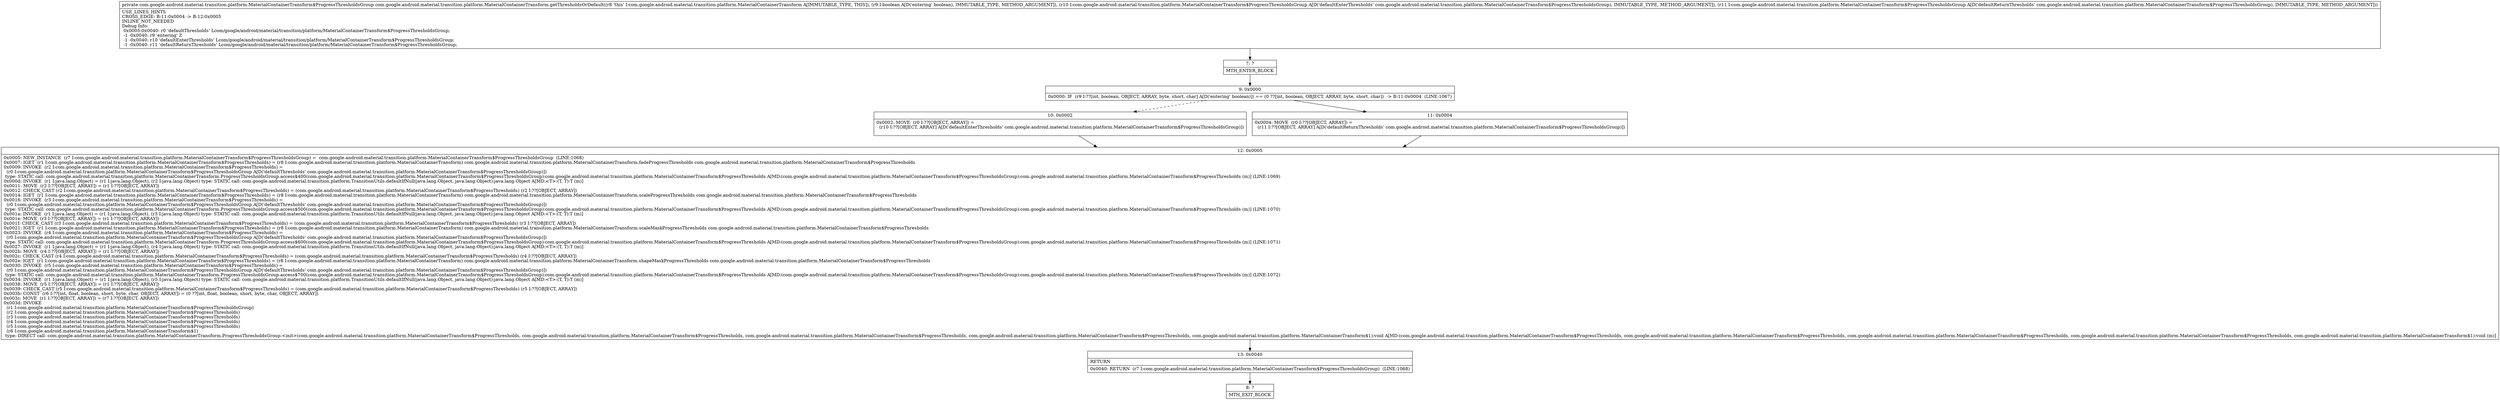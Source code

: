 digraph "CFG forcom.google.android.material.transition.platform.MaterialContainerTransform.getThresholdsOrDefault(ZLcom\/google\/android\/material\/transition\/platform\/MaterialContainerTransform$ProgressThresholdsGroup;Lcom\/google\/android\/material\/transition\/platform\/MaterialContainerTransform$ProgressThresholdsGroup;)Lcom\/google\/android\/material\/transition\/platform\/MaterialContainerTransform$ProgressThresholdsGroup;" {
Node_7 [shape=record,label="{7\:\ ?|MTH_ENTER_BLOCK\l}"];
Node_9 [shape=record,label="{9\:\ 0x0000|0x0000: IF  (r9 I:??[int, boolean, OBJECT, ARRAY, byte, short, char] A[D('entering' boolean)]) == (0 ??[int, boolean, OBJECT, ARRAY, byte, short, char])  \-\> B:11:0x0004  (LINE:1067)\l}"];
Node_10 [shape=record,label="{10\:\ 0x0002|0x0002: MOVE  (r0 I:??[OBJECT, ARRAY]) = \l  (r10 I:??[OBJECT, ARRAY] A[D('defaultEnterThresholds' com.google.android.material.transition.platform.MaterialContainerTransform$ProgressThresholdsGroup)])\l \l}"];
Node_12 [shape=record,label="{12\:\ 0x0005|0x0005: NEW_INSTANCE  (r7 I:com.google.android.material.transition.platform.MaterialContainerTransform$ProgressThresholdsGroup) =  com.google.android.material.transition.platform.MaterialContainerTransform$ProgressThresholdsGroup  (LINE:1068)\l0x0007: IGET  (r1 I:com.google.android.material.transition.platform.MaterialContainerTransform$ProgressThresholds) = (r8 I:com.google.android.material.transition.platform.MaterialContainerTransform) com.google.android.material.transition.platform.MaterialContainerTransform.fadeProgressThresholds com.google.android.material.transition.platform.MaterialContainerTransform$ProgressThresholds \l0x0009: INVOKE  (r2 I:com.google.android.material.transition.platform.MaterialContainerTransform$ProgressThresholds) = \l  (r0 I:com.google.android.material.transition.platform.MaterialContainerTransform$ProgressThresholdsGroup A[D('defaultThresholds' com.google.android.material.transition.platform.MaterialContainerTransform$ProgressThresholdsGroup)])\l type: STATIC call: com.google.android.material.transition.platform.MaterialContainerTransform.ProgressThresholdsGroup.access$400(com.google.android.material.transition.platform.MaterialContainerTransform$ProgressThresholdsGroup):com.google.android.material.transition.platform.MaterialContainerTransform$ProgressThresholds A[MD:(com.google.android.material.transition.platform.MaterialContainerTransform$ProgressThresholdsGroup):com.google.android.material.transition.platform.MaterialContainerTransform$ProgressThresholds (m)] (LINE:1069)\l0x000d: INVOKE  (r1 I:java.lang.Object) = (r1 I:java.lang.Object), (r2 I:java.lang.Object) type: STATIC call: com.google.android.material.transition.platform.TransitionUtils.defaultIfNull(java.lang.Object, java.lang.Object):java.lang.Object A[MD:\<T\>:(T, T):T (m)]\l0x0011: MOVE  (r2 I:??[OBJECT, ARRAY]) = (r1 I:??[OBJECT, ARRAY]) \l0x0012: CHECK_CAST (r2 I:com.google.android.material.transition.platform.MaterialContainerTransform$ProgressThresholds) = (com.google.android.material.transition.platform.MaterialContainerTransform$ProgressThresholds) (r2 I:??[OBJECT, ARRAY]) \l0x0014: IGET  (r1 I:com.google.android.material.transition.platform.MaterialContainerTransform$ProgressThresholds) = (r8 I:com.google.android.material.transition.platform.MaterialContainerTransform) com.google.android.material.transition.platform.MaterialContainerTransform.scaleProgressThresholds com.google.android.material.transition.platform.MaterialContainerTransform$ProgressThresholds \l0x0016: INVOKE  (r3 I:com.google.android.material.transition.platform.MaterialContainerTransform$ProgressThresholds) = \l  (r0 I:com.google.android.material.transition.platform.MaterialContainerTransform$ProgressThresholdsGroup A[D('defaultThresholds' com.google.android.material.transition.platform.MaterialContainerTransform$ProgressThresholdsGroup)])\l type: STATIC call: com.google.android.material.transition.platform.MaterialContainerTransform.ProgressThresholdsGroup.access$500(com.google.android.material.transition.platform.MaterialContainerTransform$ProgressThresholdsGroup):com.google.android.material.transition.platform.MaterialContainerTransform$ProgressThresholds A[MD:(com.google.android.material.transition.platform.MaterialContainerTransform$ProgressThresholdsGroup):com.google.android.material.transition.platform.MaterialContainerTransform$ProgressThresholds (m)] (LINE:1070)\l0x001a: INVOKE  (r1 I:java.lang.Object) = (r1 I:java.lang.Object), (r3 I:java.lang.Object) type: STATIC call: com.google.android.material.transition.platform.TransitionUtils.defaultIfNull(java.lang.Object, java.lang.Object):java.lang.Object A[MD:\<T\>:(T, T):T (m)]\l0x001e: MOVE  (r3 I:??[OBJECT, ARRAY]) = (r1 I:??[OBJECT, ARRAY]) \l0x001f: CHECK_CAST (r3 I:com.google.android.material.transition.platform.MaterialContainerTransform$ProgressThresholds) = (com.google.android.material.transition.platform.MaterialContainerTransform$ProgressThresholds) (r3 I:??[OBJECT, ARRAY]) \l0x0021: IGET  (r1 I:com.google.android.material.transition.platform.MaterialContainerTransform$ProgressThresholds) = (r8 I:com.google.android.material.transition.platform.MaterialContainerTransform) com.google.android.material.transition.platform.MaterialContainerTransform.scaleMaskProgressThresholds com.google.android.material.transition.platform.MaterialContainerTransform$ProgressThresholds \l0x0023: INVOKE  (r4 I:com.google.android.material.transition.platform.MaterialContainerTransform$ProgressThresholds) = \l  (r0 I:com.google.android.material.transition.platform.MaterialContainerTransform$ProgressThresholdsGroup A[D('defaultThresholds' com.google.android.material.transition.platform.MaterialContainerTransform$ProgressThresholdsGroup)])\l type: STATIC call: com.google.android.material.transition.platform.MaterialContainerTransform.ProgressThresholdsGroup.access$600(com.google.android.material.transition.platform.MaterialContainerTransform$ProgressThresholdsGroup):com.google.android.material.transition.platform.MaterialContainerTransform$ProgressThresholds A[MD:(com.google.android.material.transition.platform.MaterialContainerTransform$ProgressThresholdsGroup):com.google.android.material.transition.platform.MaterialContainerTransform$ProgressThresholds (m)] (LINE:1071)\l0x0027: INVOKE  (r1 I:java.lang.Object) = (r1 I:java.lang.Object), (r4 I:java.lang.Object) type: STATIC call: com.google.android.material.transition.platform.TransitionUtils.defaultIfNull(java.lang.Object, java.lang.Object):java.lang.Object A[MD:\<T\>:(T, T):T (m)]\l0x002b: MOVE  (r4 I:??[OBJECT, ARRAY]) = (r1 I:??[OBJECT, ARRAY]) \l0x002c: CHECK_CAST (r4 I:com.google.android.material.transition.platform.MaterialContainerTransform$ProgressThresholds) = (com.google.android.material.transition.platform.MaterialContainerTransform$ProgressThresholds) (r4 I:??[OBJECT, ARRAY]) \l0x002e: IGET  (r1 I:com.google.android.material.transition.platform.MaterialContainerTransform$ProgressThresholds) = (r8 I:com.google.android.material.transition.platform.MaterialContainerTransform) com.google.android.material.transition.platform.MaterialContainerTransform.shapeMaskProgressThresholds com.google.android.material.transition.platform.MaterialContainerTransform$ProgressThresholds \l0x0030: INVOKE  (r5 I:com.google.android.material.transition.platform.MaterialContainerTransform$ProgressThresholds) = \l  (r0 I:com.google.android.material.transition.platform.MaterialContainerTransform$ProgressThresholdsGroup A[D('defaultThresholds' com.google.android.material.transition.platform.MaterialContainerTransform$ProgressThresholdsGroup)])\l type: STATIC call: com.google.android.material.transition.platform.MaterialContainerTransform.ProgressThresholdsGroup.access$700(com.google.android.material.transition.platform.MaterialContainerTransform$ProgressThresholdsGroup):com.google.android.material.transition.platform.MaterialContainerTransform$ProgressThresholds A[MD:(com.google.android.material.transition.platform.MaterialContainerTransform$ProgressThresholdsGroup):com.google.android.material.transition.platform.MaterialContainerTransform$ProgressThresholds (m)] (LINE:1072)\l0x0034: INVOKE  (r1 I:java.lang.Object) = (r1 I:java.lang.Object), (r5 I:java.lang.Object) type: STATIC call: com.google.android.material.transition.platform.TransitionUtils.defaultIfNull(java.lang.Object, java.lang.Object):java.lang.Object A[MD:\<T\>:(T, T):T (m)]\l0x0038: MOVE  (r5 I:??[OBJECT, ARRAY]) = (r1 I:??[OBJECT, ARRAY]) \l0x0039: CHECK_CAST (r5 I:com.google.android.material.transition.platform.MaterialContainerTransform$ProgressThresholds) = (com.google.android.material.transition.platform.MaterialContainerTransform$ProgressThresholds) (r5 I:??[OBJECT, ARRAY]) \l0x003b: CONST  (r6 I:??[int, float, boolean, short, byte, char, OBJECT, ARRAY]) = (0 ??[int, float, boolean, short, byte, char, OBJECT, ARRAY]) \l0x003c: MOVE  (r1 I:??[OBJECT, ARRAY]) = (r7 I:??[OBJECT, ARRAY]) \l0x003d: INVOKE  \l  (r1 I:com.google.android.material.transition.platform.MaterialContainerTransform$ProgressThresholdsGroup)\l  (r2 I:com.google.android.material.transition.platform.MaterialContainerTransform$ProgressThresholds)\l  (r3 I:com.google.android.material.transition.platform.MaterialContainerTransform$ProgressThresholds)\l  (r4 I:com.google.android.material.transition.platform.MaterialContainerTransform$ProgressThresholds)\l  (r5 I:com.google.android.material.transition.platform.MaterialContainerTransform$ProgressThresholds)\l  (r6 I:com.google.android.material.transition.platform.MaterialContainerTransform$1)\l type: DIRECT call: com.google.android.material.transition.platform.MaterialContainerTransform.ProgressThresholdsGroup.\<init\>(com.google.android.material.transition.platform.MaterialContainerTransform$ProgressThresholds, com.google.android.material.transition.platform.MaterialContainerTransform$ProgressThresholds, com.google.android.material.transition.platform.MaterialContainerTransform$ProgressThresholds, com.google.android.material.transition.platform.MaterialContainerTransform$ProgressThresholds, com.google.android.material.transition.platform.MaterialContainerTransform$1):void A[MD:(com.google.android.material.transition.platform.MaterialContainerTransform$ProgressThresholds, com.google.android.material.transition.platform.MaterialContainerTransform$ProgressThresholds, com.google.android.material.transition.platform.MaterialContainerTransform$ProgressThresholds, com.google.android.material.transition.platform.MaterialContainerTransform$ProgressThresholds, com.google.android.material.transition.platform.MaterialContainerTransform$1):void (m)]\l}"];
Node_13 [shape=record,label="{13\:\ 0x0040|RETURN\l|0x0040: RETURN  (r7 I:com.google.android.material.transition.platform.MaterialContainerTransform$ProgressThresholdsGroup)  (LINE:1068)\l}"];
Node_8 [shape=record,label="{8\:\ ?|MTH_EXIT_BLOCK\l}"];
Node_11 [shape=record,label="{11\:\ 0x0004|0x0004: MOVE  (r0 I:??[OBJECT, ARRAY]) = \l  (r11 I:??[OBJECT, ARRAY] A[D('defaultReturnThresholds' com.google.android.material.transition.platform.MaterialContainerTransform$ProgressThresholdsGroup)])\l \l}"];
MethodNode[shape=record,label="{private com.google.android.material.transition.platform.MaterialContainerTransform$ProgressThresholdsGroup com.google.android.material.transition.platform.MaterialContainerTransform.getThresholdsOrDefault((r8 'this' I:com.google.android.material.transition.platform.MaterialContainerTransform A[IMMUTABLE_TYPE, THIS]), (r9 I:boolean A[D('entering' boolean), IMMUTABLE_TYPE, METHOD_ARGUMENT]), (r10 I:com.google.android.material.transition.platform.MaterialContainerTransform$ProgressThresholdsGroup A[D('defaultEnterThresholds' com.google.android.material.transition.platform.MaterialContainerTransform$ProgressThresholdsGroup), IMMUTABLE_TYPE, METHOD_ARGUMENT]), (r11 I:com.google.android.material.transition.platform.MaterialContainerTransform$ProgressThresholdsGroup A[D('defaultReturnThresholds' com.google.android.material.transition.platform.MaterialContainerTransform$ProgressThresholdsGroup), IMMUTABLE_TYPE, METHOD_ARGUMENT]))  | USE_LINES_HINTS\lCROSS_EDGE: B:11:0x0004 \-\> B:12:0x0005\lINLINE_NOT_NEEDED\lDebug Info:\l  0x0005\-0x0040: r0 'defaultThresholds' Lcom\/google\/android\/material\/transition\/platform\/MaterialContainerTransform$ProgressThresholdsGroup;\l  \-1 \-0x0040: r9 'entering' Z\l  \-1 \-0x0040: r10 'defaultEnterThresholds' Lcom\/google\/android\/material\/transition\/platform\/MaterialContainerTransform$ProgressThresholdsGroup;\l  \-1 \-0x0040: r11 'defaultReturnThresholds' Lcom\/google\/android\/material\/transition\/platform\/MaterialContainerTransform$ProgressThresholdsGroup;\l}"];
MethodNode -> Node_7;Node_7 -> Node_9;
Node_9 -> Node_10[style=dashed];
Node_9 -> Node_11;
Node_10 -> Node_12;
Node_12 -> Node_13;
Node_13 -> Node_8;
Node_11 -> Node_12;
}

